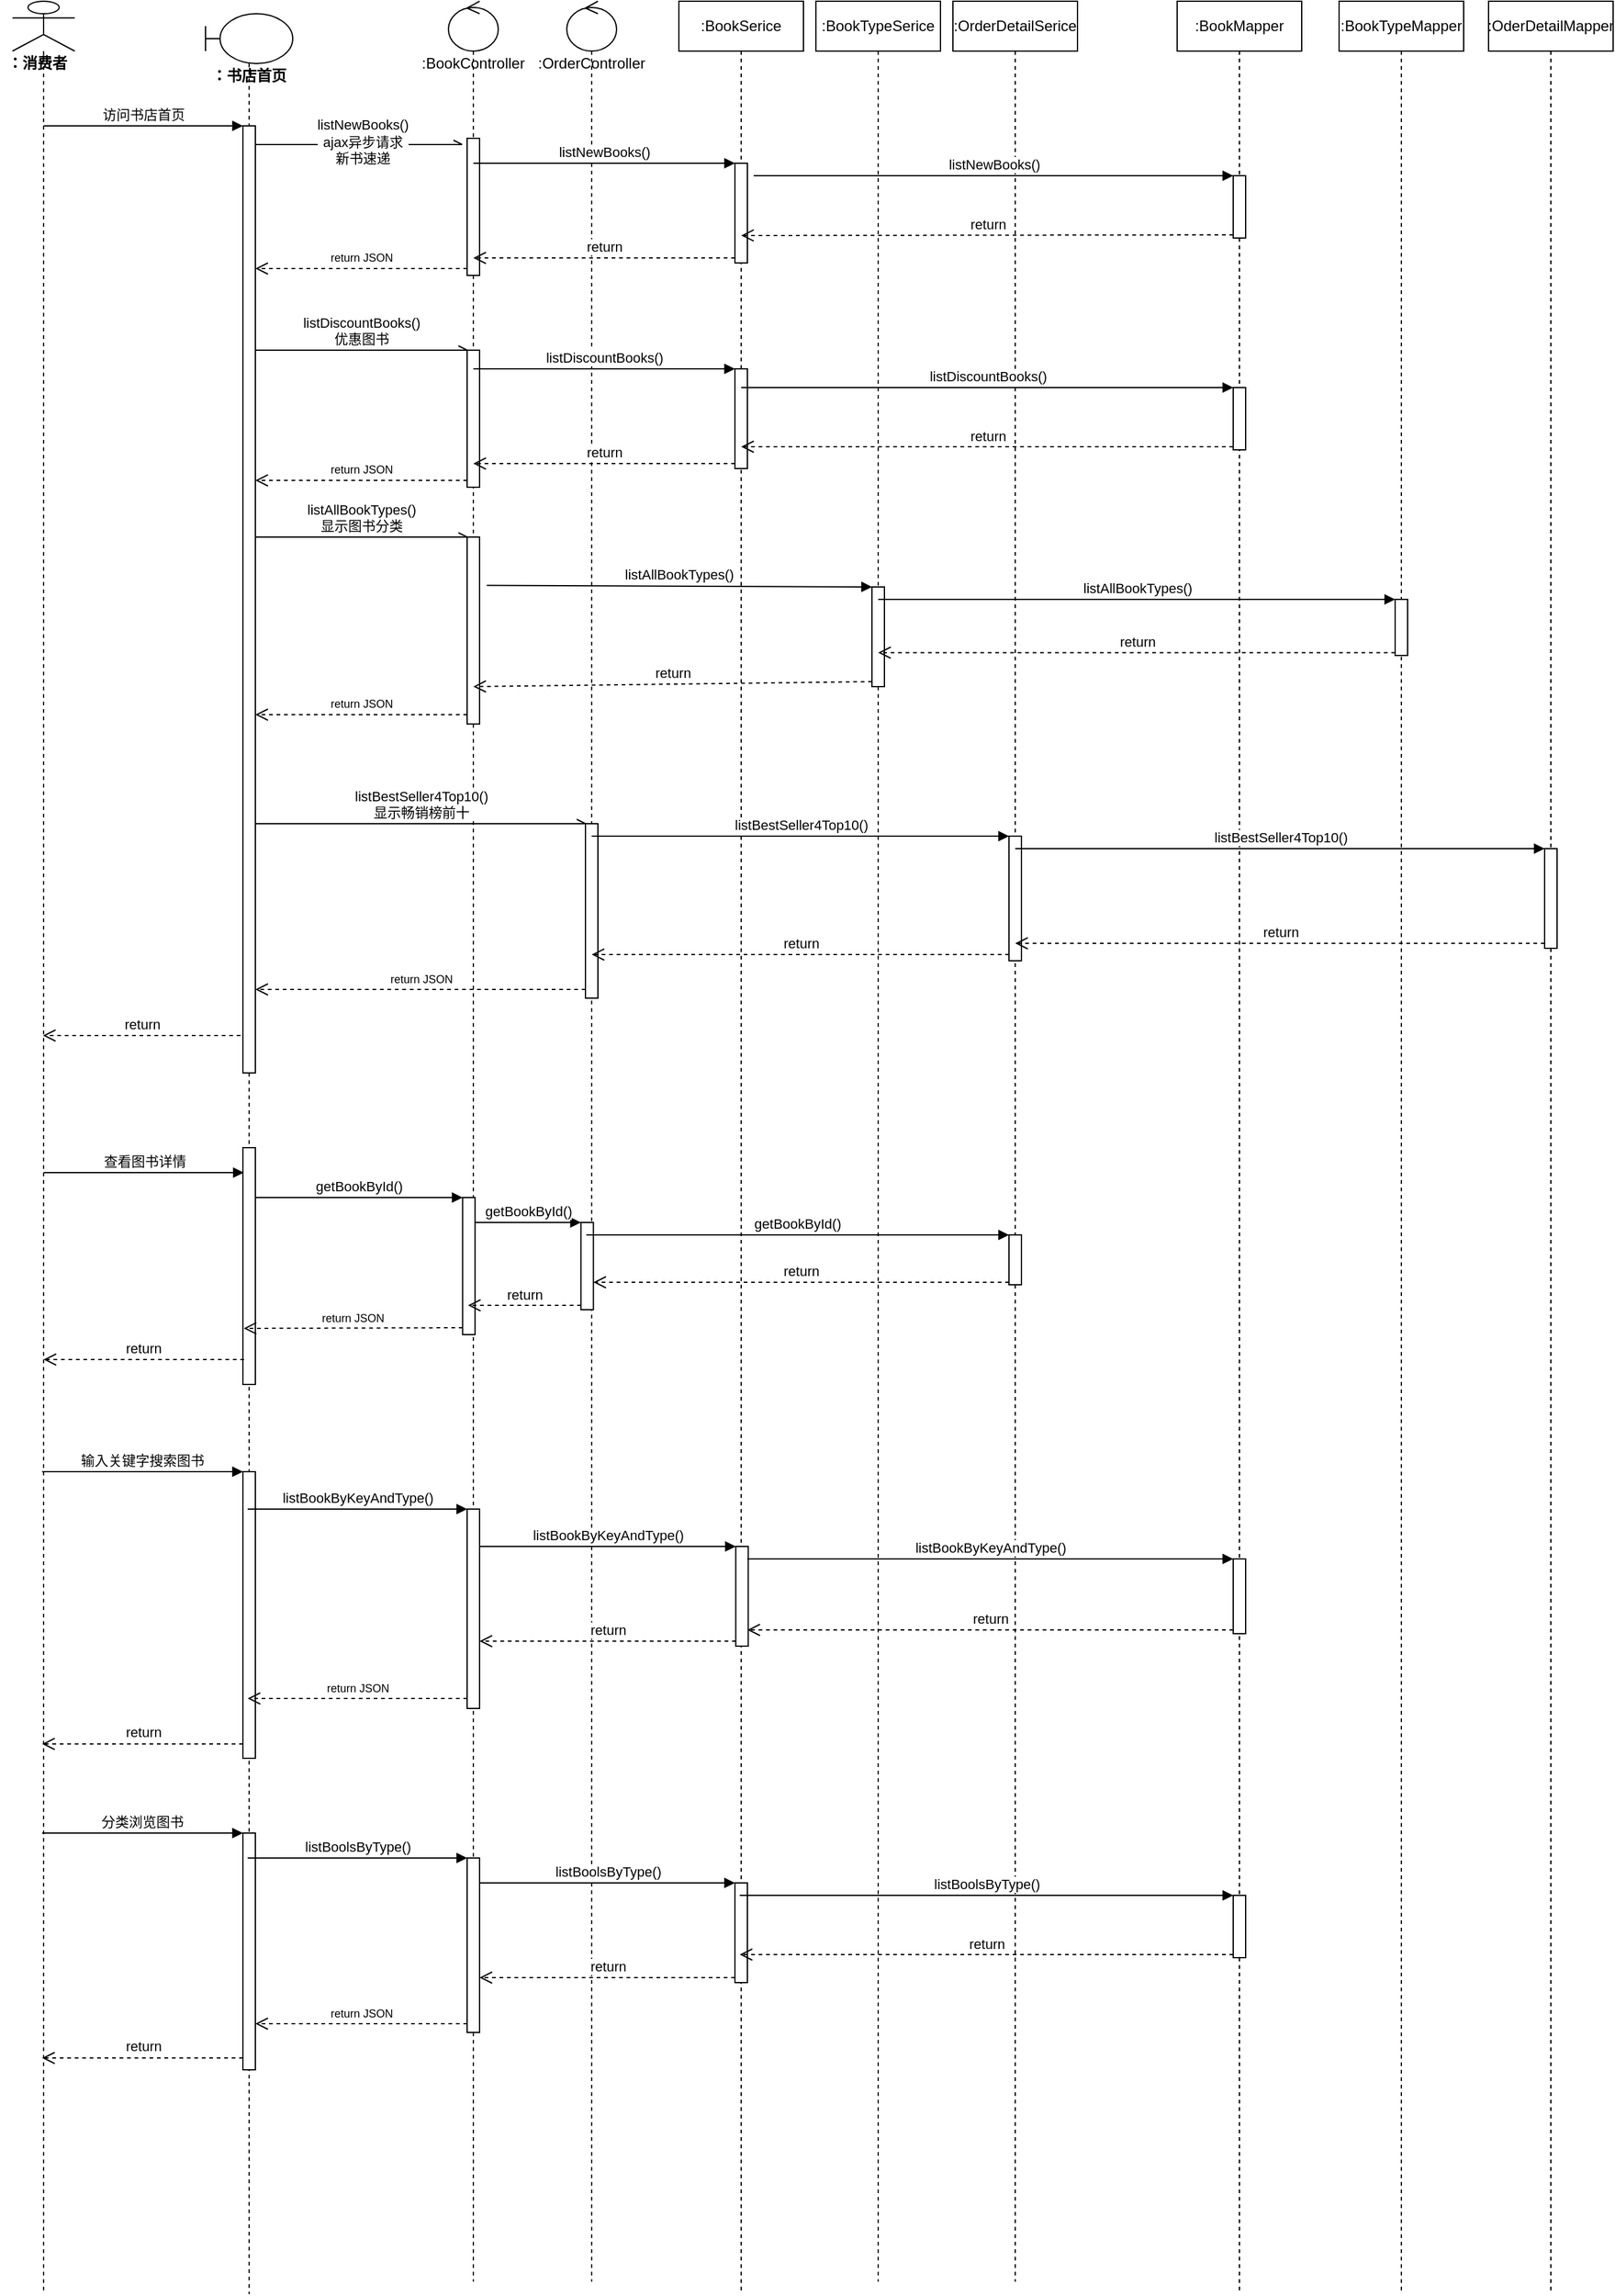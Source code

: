 <mxfile version="13.6.10" type="github">
  <diagram id="ocLCJiYPgY4BP7__raCj" name="第 1 页">
    <mxGraphModel dx="1447" dy="722" grid="1" gridSize="10" guides="1" tooltips="1" connect="1" arrows="1" fold="1" page="1" pageScale="1" pageWidth="3300" pageHeight="4681" math="0" shadow="0">
      <root>
        <mxCell id="0" />
        <mxCell id="1" parent="0" />
        <mxCell id="nMcUa5dH0N92FLe-l6Bn-1" value="" style="shape=umlLifeline;participant=umlActor;perimeter=lifelinePerimeter;whiteSpace=wrap;html=1;container=1;collapsible=0;recursiveResize=0;verticalAlign=top;spacingTop=36;outlineConnect=0;" vertex="1" parent="1">
          <mxGeometry x="75" y="80" width="50" height="1840" as="geometry" />
        </mxCell>
        <mxCell id="nMcUa5dH0N92FLe-l6Bn-2" value="&lt;b&gt;：消费者&lt;/b&gt;" style="text;html=1;strokeColor=none;fillColor=none;align=center;verticalAlign=middle;whiteSpace=wrap;rounded=0;" vertex="1" parent="nMcUa5dH0N92FLe-l6Bn-1">
          <mxGeometry x="-10" y="40" width="60" height="20" as="geometry" />
        </mxCell>
        <mxCell id="nMcUa5dH0N92FLe-l6Bn-3" value="&lt;span&gt;：书店首页&lt;/span&gt;" style="shape=umlLifeline;participant=umlBoundary;perimeter=lifelinePerimeter;whiteSpace=wrap;html=1;container=1;collapsible=0;recursiveResize=0;verticalAlign=top;spacingTop=36;outlineConnect=0;fontStyle=1" vertex="1" parent="1">
          <mxGeometry x="230" y="90" width="70" height="1830" as="geometry" />
        </mxCell>
        <mxCell id="nMcUa5dH0N92FLe-l6Bn-4" value="" style="html=1;points=[];perimeter=orthogonalPerimeter;" vertex="1" parent="nMcUa5dH0N92FLe-l6Bn-3">
          <mxGeometry x="30" y="90" width="10" height="760" as="geometry" />
        </mxCell>
        <mxCell id="nMcUa5dH0N92FLe-l6Bn-5" value="" style="html=1;points=[];perimeter=orthogonalPerimeter;" vertex="1" parent="nMcUa5dH0N92FLe-l6Bn-3">
          <mxGeometry x="30" y="910" width="10" height="190" as="geometry" />
        </mxCell>
        <mxCell id="nMcUa5dH0N92FLe-l6Bn-6" value="" style="html=1;points=[];perimeter=orthogonalPerimeter;" vertex="1" parent="nMcUa5dH0N92FLe-l6Bn-3">
          <mxGeometry x="30" y="1170" width="10" height="230" as="geometry" />
        </mxCell>
        <mxCell id="nMcUa5dH0N92FLe-l6Bn-7" value="" style="html=1;points=[];perimeter=orthogonalPerimeter;" vertex="1" parent="nMcUa5dH0N92FLe-l6Bn-3">
          <mxGeometry x="30" y="1460" width="10" height="190" as="geometry" />
        </mxCell>
        <mxCell id="nMcUa5dH0N92FLe-l6Bn-8" value=":BookController" style="shape=umlLifeline;participant=umlControl;perimeter=lifelinePerimeter;whiteSpace=wrap;html=1;container=1;collapsible=0;recursiveResize=0;verticalAlign=top;spacingTop=36;outlineConnect=0;" vertex="1" parent="1">
          <mxGeometry x="425" y="80" width="40" height="1830" as="geometry" />
        </mxCell>
        <mxCell id="nMcUa5dH0N92FLe-l6Bn-9" value="" style="html=1;points=[];perimeter=orthogonalPerimeter;" vertex="1" parent="nMcUa5dH0N92FLe-l6Bn-8">
          <mxGeometry x="15" y="110" width="10" height="110" as="geometry" />
        </mxCell>
        <mxCell id="nMcUa5dH0N92FLe-l6Bn-10" value="" style="html=1;points=[];perimeter=orthogonalPerimeter;" vertex="1" parent="nMcUa5dH0N92FLe-l6Bn-8">
          <mxGeometry x="15" y="280" width="10" height="110" as="geometry" />
        </mxCell>
        <mxCell id="nMcUa5dH0N92FLe-l6Bn-11" value="" style="html=1;points=[];perimeter=orthogonalPerimeter;" vertex="1" parent="nMcUa5dH0N92FLe-l6Bn-8">
          <mxGeometry x="15" y="430" width="10" height="150" as="geometry" />
        </mxCell>
        <mxCell id="nMcUa5dH0N92FLe-l6Bn-12" value="" style="html=1;points=[];perimeter=orthogonalPerimeter;" vertex="1" parent="nMcUa5dH0N92FLe-l6Bn-8">
          <mxGeometry x="11.36" y="960" width="10" height="110" as="geometry" />
        </mxCell>
        <mxCell id="nMcUa5dH0N92FLe-l6Bn-13" value="" style="html=1;points=[];perimeter=orthogonalPerimeter;" vertex="1" parent="nMcUa5dH0N92FLe-l6Bn-8">
          <mxGeometry x="15" y="1210" width="10" height="160" as="geometry" />
        </mxCell>
        <mxCell id="nMcUa5dH0N92FLe-l6Bn-14" value="" style="html=1;points=[];perimeter=orthogonalPerimeter;" vertex="1" parent="nMcUa5dH0N92FLe-l6Bn-8">
          <mxGeometry x="15" y="1490" width="10" height="140" as="geometry" />
        </mxCell>
        <mxCell id="nMcUa5dH0N92FLe-l6Bn-15" value="访问书店首页" style="html=1;verticalAlign=bottom;endArrow=block;entryX=0;entryY=0;" edge="1" parent="1" source="nMcUa5dH0N92FLe-l6Bn-1" target="nMcUa5dH0N92FLe-l6Bn-4">
          <mxGeometry relative="1" as="geometry">
            <mxPoint x="120" y="170" as="sourcePoint" />
          </mxGeometry>
        </mxCell>
        <mxCell id="nMcUa5dH0N92FLe-l6Bn-16" value="return" style="html=1;verticalAlign=bottom;endArrow=open;dashed=1;endSize=8;exitX=-0.2;exitY=0.962;exitDx=0;exitDy=0;exitPerimeter=0;" edge="1" parent="1">
          <mxGeometry relative="1" as="geometry">
            <mxPoint x="99.5" y="910" as="targetPoint" />
            <mxPoint x="258" y="910" as="sourcePoint" />
          </mxGeometry>
        </mxCell>
        <mxCell id="nMcUa5dH0N92FLe-l6Bn-17" value=":OrderController" style="shape=umlLifeline;participant=umlControl;perimeter=lifelinePerimeter;whiteSpace=wrap;html=1;container=1;collapsible=0;recursiveResize=0;verticalAlign=top;spacingTop=36;outlineConnect=0;" vertex="1" parent="1">
          <mxGeometry x="520" y="80" width="40" height="1830" as="geometry" />
        </mxCell>
        <mxCell id="nMcUa5dH0N92FLe-l6Bn-18" value="" style="html=1;points=[];perimeter=orthogonalPerimeter;" vertex="1" parent="nMcUa5dH0N92FLe-l6Bn-17">
          <mxGeometry x="15" y="660" width="10" height="140" as="geometry" />
        </mxCell>
        <mxCell id="nMcUa5dH0N92FLe-l6Bn-19" value="" style="html=1;points=[];perimeter=orthogonalPerimeter;" vertex="1" parent="nMcUa5dH0N92FLe-l6Bn-17">
          <mxGeometry x="11.36" y="980" width="10" height="70" as="geometry" />
        </mxCell>
        <mxCell id="nMcUa5dH0N92FLe-l6Bn-20" value="listNewBooks()&lt;br&gt;ajax异步请求&lt;br&gt;新书速递" style="html=1;verticalAlign=bottom;endArrow=openAsync;endFill=0;" edge="1" parent="1">
          <mxGeometry x="0.037" y="-20" relative="1" as="geometry">
            <mxPoint x="270" y="195" as="sourcePoint" />
            <mxPoint x="436" y="195" as="targetPoint" />
            <mxPoint as="offset" />
          </mxGeometry>
        </mxCell>
        <mxCell id="nMcUa5dH0N92FLe-l6Bn-21" value="&lt;span style=&quot;font-size: 9px&quot;&gt;return JSON&lt;/span&gt;" style="html=1;verticalAlign=bottom;endArrow=open;dashed=1;endSize=8;exitX=0;exitY=0.95;" edge="1" parent="1" source="nMcUa5dH0N92FLe-l6Bn-9" target="nMcUa5dH0N92FLe-l6Bn-4">
          <mxGeometry relative="1" as="geometry">
            <mxPoint x="270" y="266" as="targetPoint" />
          </mxGeometry>
        </mxCell>
        <mxCell id="nMcUa5dH0N92FLe-l6Bn-22" value="listDiscountBooks()&lt;br&gt;优惠图书" style="html=1;verticalAlign=bottom;endArrow=openAsync;entryX=0;entryY=0;endFill=0;" edge="1" parent="1" source="nMcUa5dH0N92FLe-l6Bn-4" target="nMcUa5dH0N92FLe-l6Bn-10">
          <mxGeometry relative="1" as="geometry">
            <mxPoint x="270" y="333" as="sourcePoint" />
          </mxGeometry>
        </mxCell>
        <mxCell id="nMcUa5dH0N92FLe-l6Bn-23" value="&lt;span style=&quot;font-size: 9px&quot;&gt;return JSON&lt;/span&gt;" style="html=1;verticalAlign=bottom;endArrow=open;dashed=1;endSize=8;exitX=0;exitY=0.95;" edge="1" parent="1" source="nMcUa5dH0N92FLe-l6Bn-10" target="nMcUa5dH0N92FLe-l6Bn-4">
          <mxGeometry relative="1" as="geometry">
            <mxPoint x="270" y="409" as="targetPoint" />
          </mxGeometry>
        </mxCell>
        <mxCell id="nMcUa5dH0N92FLe-l6Bn-24" value="listAllBookTypes()&lt;br&gt;显示图书分类" style="html=1;verticalAlign=bottom;endArrow=openAsync;entryX=0;entryY=0;endFill=0;" edge="1" parent="1" source="nMcUa5dH0N92FLe-l6Bn-4" target="nMcUa5dH0N92FLe-l6Bn-11">
          <mxGeometry relative="1" as="geometry">
            <mxPoint x="270" y="470" as="sourcePoint" />
          </mxGeometry>
        </mxCell>
        <mxCell id="nMcUa5dH0N92FLe-l6Bn-25" value="&lt;font style=&quot;font-size: 9px&quot;&gt;return JSON&lt;br&gt;&lt;/font&gt;" style="html=1;verticalAlign=bottom;endArrow=open;dashed=1;endSize=8;exitX=0;exitY=0.95;" edge="1" parent="1" source="nMcUa5dH0N92FLe-l6Bn-11" target="nMcUa5dH0N92FLe-l6Bn-4">
          <mxGeometry relative="1" as="geometry">
            <mxPoint x="270" y="546" as="targetPoint" />
          </mxGeometry>
        </mxCell>
        <mxCell id="nMcUa5dH0N92FLe-l6Bn-26" value="listBestSeller4Top10()&lt;br&gt;显示畅销榜前十" style="html=1;verticalAlign=bottom;endArrow=openAsync;entryX=0;entryY=0;endFill=0;" edge="1" parent="1" source="nMcUa5dH0N92FLe-l6Bn-4" target="nMcUa5dH0N92FLe-l6Bn-18">
          <mxGeometry relative="1" as="geometry">
            <mxPoint x="273" y="600" as="sourcePoint" />
          </mxGeometry>
        </mxCell>
        <mxCell id="nMcUa5dH0N92FLe-l6Bn-27" value="&lt;span style=&quot;font-size: 9px&quot;&gt;return JSON&lt;/span&gt;" style="html=1;verticalAlign=bottom;endArrow=open;dashed=1;endSize=8;exitX=0;exitY=0.95;" edge="1" parent="1" source="nMcUa5dH0N92FLe-l6Bn-18" target="nMcUa5dH0N92FLe-l6Bn-4">
          <mxGeometry relative="1" as="geometry">
            <mxPoint x="270" y="676" as="targetPoint" />
          </mxGeometry>
        </mxCell>
        <mxCell id="nMcUa5dH0N92FLe-l6Bn-28" value="查看图书详情" style="html=1;verticalAlign=bottom;endArrow=block;entryX=0;entryY=0;" edge="1" parent="1">
          <mxGeometry relative="1" as="geometry">
            <mxPoint x="100.004" y="1020" as="sourcePoint" />
            <mxPoint x="260.68" y="1020" as="targetPoint" />
          </mxGeometry>
        </mxCell>
        <mxCell id="nMcUa5dH0N92FLe-l6Bn-29" value="return" style="html=1;verticalAlign=bottom;endArrow=open;dashed=1;endSize=8;exitX=0;exitY=0.95;" edge="1" parent="1">
          <mxGeometry relative="1" as="geometry">
            <mxPoint x="100.001" y="1170" as="targetPoint" />
            <mxPoint x="260.93" y="1170" as="sourcePoint" />
          </mxGeometry>
        </mxCell>
        <mxCell id="nMcUa5dH0N92FLe-l6Bn-30" value="getBookById()" style="html=1;verticalAlign=bottom;endArrow=block;entryX=0;entryY=0;" edge="1" parent="1" source="nMcUa5dH0N92FLe-l6Bn-5" target="nMcUa5dH0N92FLe-l6Bn-12">
          <mxGeometry relative="1" as="geometry">
            <mxPoint x="266.36" y="1050.0" as="sourcePoint" />
          </mxGeometry>
        </mxCell>
        <mxCell id="nMcUa5dH0N92FLe-l6Bn-31" value="&lt;span style=&quot;font-size: 9px&quot;&gt;return JSON&lt;/span&gt;" style="html=1;verticalAlign=bottom;endArrow=open;dashed=1;endSize=8;exitX=0;exitY=0.95;" edge="1" parent="1" source="nMcUa5dH0N92FLe-l6Bn-12">
          <mxGeometry relative="1" as="geometry">
            <mxPoint x="260.684" y="1145" as="targetPoint" />
          </mxGeometry>
        </mxCell>
        <mxCell id="nMcUa5dH0N92FLe-l6Bn-32" value="输入关键字搜索图书" style="html=1;verticalAlign=bottom;endArrow=block;entryX=0;entryY=0;" edge="1" parent="1" target="nMcUa5dH0N92FLe-l6Bn-6">
          <mxGeometry relative="1" as="geometry">
            <mxPoint x="98.833" y="1260" as="sourcePoint" />
          </mxGeometry>
        </mxCell>
        <mxCell id="nMcUa5dH0N92FLe-l6Bn-33" value="return" style="html=1;verticalAlign=bottom;endArrow=open;dashed=1;endSize=8;exitX=0;exitY=0.95;" edge="1" parent="1" source="nMcUa5dH0N92FLe-l6Bn-6">
          <mxGeometry relative="1" as="geometry">
            <mxPoint x="98.833" y="1478.5" as="targetPoint" />
          </mxGeometry>
        </mxCell>
        <mxCell id="nMcUa5dH0N92FLe-l6Bn-34" value="&lt;span style=&quot;font-size: 9px&quot;&gt;return JSON&lt;/span&gt;" style="html=1;verticalAlign=bottom;endArrow=open;dashed=1;endSize=8;exitX=0;exitY=0.95;" edge="1" parent="1" source="nMcUa5dH0N92FLe-l6Bn-13">
          <mxGeometry relative="1" as="geometry">
            <mxPoint x="263.833" y="1442" as="targetPoint" />
          </mxGeometry>
        </mxCell>
        <mxCell id="nMcUa5dH0N92FLe-l6Bn-35" value="listBookByKeyAndType()" style="html=1;verticalAlign=bottom;endArrow=block;entryX=0;entryY=0;" edge="1" parent="1" target="nMcUa5dH0N92FLe-l6Bn-13">
          <mxGeometry relative="1" as="geometry">
            <mxPoint x="263.833" y="1290" as="sourcePoint" />
          </mxGeometry>
        </mxCell>
        <mxCell id="nMcUa5dH0N92FLe-l6Bn-36" value="分类浏览图书" style="html=1;verticalAlign=bottom;endArrow=block;entryX=0;entryY=0;" edge="1" parent="1" target="nMcUa5dH0N92FLe-l6Bn-7">
          <mxGeometry relative="1" as="geometry">
            <mxPoint x="98.833" y="1550.0" as="sourcePoint" />
          </mxGeometry>
        </mxCell>
        <mxCell id="nMcUa5dH0N92FLe-l6Bn-37" value="return" style="html=1;verticalAlign=bottom;endArrow=open;dashed=1;endSize=8;exitX=0;exitY=0.95;" edge="1" parent="1" source="nMcUa5dH0N92FLe-l6Bn-7">
          <mxGeometry relative="1" as="geometry">
            <mxPoint x="98.833" y="1730.5" as="targetPoint" />
          </mxGeometry>
        </mxCell>
        <mxCell id="nMcUa5dH0N92FLe-l6Bn-38" value="listBoolsByType()" style="html=1;verticalAlign=bottom;endArrow=block;entryX=0;entryY=0;" edge="1" parent="1" target="nMcUa5dH0N92FLe-l6Bn-14">
          <mxGeometry relative="1" as="geometry">
            <mxPoint x="263.833" y="1570" as="sourcePoint" />
          </mxGeometry>
        </mxCell>
        <mxCell id="nMcUa5dH0N92FLe-l6Bn-39" value="&lt;span style=&quot;font-size: 9px&quot;&gt;return JSON&lt;/span&gt;" style="html=1;verticalAlign=bottom;endArrow=open;dashed=1;endSize=8;exitX=0;exitY=0.95;" edge="1" parent="1" source="nMcUa5dH0N92FLe-l6Bn-14" target="nMcUa5dH0N92FLe-l6Bn-7">
          <mxGeometry relative="1" as="geometry">
            <mxPoint x="370" y="1646" as="targetPoint" />
          </mxGeometry>
        </mxCell>
        <mxCell id="nMcUa5dH0N92FLe-l6Bn-40" value=":BookSerice" style="shape=umlLifeline;perimeter=lifelinePerimeter;whiteSpace=wrap;html=1;container=1;collapsible=0;recursiveResize=0;outlineConnect=0;" vertex="1" parent="1">
          <mxGeometry x="610" y="80" width="100" height="1840" as="geometry" />
        </mxCell>
        <mxCell id="nMcUa5dH0N92FLe-l6Bn-41" value="" style="html=1;points=[];perimeter=orthogonalPerimeter;" vertex="1" parent="nMcUa5dH0N92FLe-l6Bn-40">
          <mxGeometry x="45" y="130" width="10" height="80" as="geometry" />
        </mxCell>
        <mxCell id="nMcUa5dH0N92FLe-l6Bn-42" value="" style="html=1;points=[];perimeter=orthogonalPerimeter;" vertex="1" parent="nMcUa5dH0N92FLe-l6Bn-40">
          <mxGeometry x="45" y="295" width="10" height="80" as="geometry" />
        </mxCell>
        <mxCell id="nMcUa5dH0N92FLe-l6Bn-43" value="" style="html=1;points=[];perimeter=orthogonalPerimeter;" vertex="1" parent="nMcUa5dH0N92FLe-l6Bn-40">
          <mxGeometry x="45.68" y="1240" width="10" height="80" as="geometry" />
        </mxCell>
        <mxCell id="nMcUa5dH0N92FLe-l6Bn-44" value="" style="html=1;points=[];perimeter=orthogonalPerimeter;" vertex="1" parent="nMcUa5dH0N92FLe-l6Bn-40">
          <mxGeometry x="45" y="1510" width="10" height="80" as="geometry" />
        </mxCell>
        <mxCell id="nMcUa5dH0N92FLe-l6Bn-45" value=":BookTypeSerice" style="shape=umlLifeline;perimeter=lifelinePerimeter;whiteSpace=wrap;html=1;container=1;collapsible=0;recursiveResize=0;outlineConnect=0;" vertex="1" parent="1">
          <mxGeometry x="720" y="80" width="100" height="1830" as="geometry" />
        </mxCell>
        <mxCell id="nMcUa5dH0N92FLe-l6Bn-46" value="" style="html=1;points=[];perimeter=orthogonalPerimeter;" vertex="1" parent="nMcUa5dH0N92FLe-l6Bn-45">
          <mxGeometry x="45" y="470" width="10" height="80" as="geometry" />
        </mxCell>
        <mxCell id="nMcUa5dH0N92FLe-l6Bn-47" value=":BookMapper" style="shape=umlLifeline;perimeter=lifelinePerimeter;whiteSpace=wrap;html=1;container=1;collapsible=0;recursiveResize=0;outlineConnect=0;" vertex="1" parent="1">
          <mxGeometry x="1010" y="80" width="100" height="1840" as="geometry" />
        </mxCell>
        <mxCell id="nMcUa5dH0N92FLe-l6Bn-48" value="" style="html=1;points=[];perimeter=orthogonalPerimeter;" vertex="1" parent="nMcUa5dH0N92FLe-l6Bn-47">
          <mxGeometry x="45" y="140" width="10" height="50" as="geometry" />
        </mxCell>
        <mxCell id="nMcUa5dH0N92FLe-l6Bn-49" value="" style="html=1;points=[];perimeter=orthogonalPerimeter;" vertex="1" parent="nMcUa5dH0N92FLe-l6Bn-47">
          <mxGeometry x="45" y="310" width="10" height="50" as="geometry" />
        </mxCell>
        <mxCell id="nMcUa5dH0N92FLe-l6Bn-50" value="" style="html=1;points=[];perimeter=orthogonalPerimeter;" vertex="1" parent="nMcUa5dH0N92FLe-l6Bn-47">
          <mxGeometry x="45" y="1250" width="10" height="60" as="geometry" />
        </mxCell>
        <mxCell id="nMcUa5dH0N92FLe-l6Bn-51" value="" style="html=1;points=[];perimeter=orthogonalPerimeter;" vertex="1" parent="nMcUa5dH0N92FLe-l6Bn-47">
          <mxGeometry x="45" y="1520" width="10" height="50" as="geometry" />
        </mxCell>
        <mxCell id="nMcUa5dH0N92FLe-l6Bn-52" value=":BookTypeMapper" style="shape=umlLifeline;perimeter=lifelinePerimeter;whiteSpace=wrap;html=1;container=1;collapsible=0;recursiveResize=0;outlineConnect=0;" vertex="1" parent="1">
          <mxGeometry x="1140" y="80" width="100" height="1840" as="geometry" />
        </mxCell>
        <mxCell id="nMcUa5dH0N92FLe-l6Bn-53" value="" style="html=1;points=[];perimeter=orthogonalPerimeter;" vertex="1" parent="nMcUa5dH0N92FLe-l6Bn-52">
          <mxGeometry x="45" y="480" width="10" height="45" as="geometry" />
        </mxCell>
        <mxCell id="nMcUa5dH0N92FLe-l6Bn-54" value=":OderDetailMapper" style="shape=umlLifeline;perimeter=lifelinePerimeter;whiteSpace=wrap;html=1;container=1;collapsible=0;recursiveResize=0;outlineConnect=0;" vertex="1" parent="1">
          <mxGeometry x="1260" y="80" width="100" height="1840" as="geometry" />
        </mxCell>
        <mxCell id="nMcUa5dH0N92FLe-l6Bn-55" value="" style="html=1;points=[];perimeter=orthogonalPerimeter;" vertex="1" parent="nMcUa5dH0N92FLe-l6Bn-54">
          <mxGeometry x="45" y="680" width="10" height="80" as="geometry" />
        </mxCell>
        <mxCell id="nMcUa5dH0N92FLe-l6Bn-56" value=":OrderDetailSerice" style="shape=umlLifeline;perimeter=lifelinePerimeter;whiteSpace=wrap;html=1;container=1;collapsible=0;recursiveResize=0;outlineConnect=0;" vertex="1" parent="1">
          <mxGeometry x="830" y="80" width="100" height="1830" as="geometry" />
        </mxCell>
        <mxCell id="nMcUa5dH0N92FLe-l6Bn-57" value="" style="html=1;points=[];perimeter=orthogonalPerimeter;" vertex="1" parent="nMcUa5dH0N92FLe-l6Bn-56">
          <mxGeometry x="45" y="670" width="10" height="100" as="geometry" />
        </mxCell>
        <mxCell id="nMcUa5dH0N92FLe-l6Bn-58" value="" style="html=1;points=[];perimeter=orthogonalPerimeter;" vertex="1" parent="nMcUa5dH0N92FLe-l6Bn-56">
          <mxGeometry x="45" y="990" width="10" height="40" as="geometry" />
        </mxCell>
        <mxCell id="nMcUa5dH0N92FLe-l6Bn-59" value="listNewBooks()" style="html=1;verticalAlign=bottom;endArrow=block;entryX=0;entryY=0;" edge="1" parent="1" source="nMcUa5dH0N92FLe-l6Bn-8" target="nMcUa5dH0N92FLe-l6Bn-41">
          <mxGeometry relative="1" as="geometry">
            <mxPoint x="585" y="210" as="sourcePoint" />
          </mxGeometry>
        </mxCell>
        <mxCell id="nMcUa5dH0N92FLe-l6Bn-60" value="return" style="html=1;verticalAlign=bottom;endArrow=open;dashed=1;endSize=8;exitX=0;exitY=0.95;" edge="1" parent="1" source="nMcUa5dH0N92FLe-l6Bn-41" target="nMcUa5dH0N92FLe-l6Bn-8">
          <mxGeometry relative="1" as="geometry">
            <mxPoint x="585" y="286" as="targetPoint" />
          </mxGeometry>
        </mxCell>
        <mxCell id="nMcUa5dH0N92FLe-l6Bn-61" value="return" style="html=1;verticalAlign=bottom;endArrow=open;dashed=1;endSize=8;exitX=0;exitY=0.95;" edge="1" parent="1" source="nMcUa5dH0N92FLe-l6Bn-48">
          <mxGeometry relative="1" as="geometry">
            <mxPoint x="660" y="268" as="targetPoint" />
          </mxGeometry>
        </mxCell>
        <mxCell id="nMcUa5dH0N92FLe-l6Bn-62" value="listNewBooks()" style="html=1;verticalAlign=bottom;endArrow=block;entryX=0;entryY=0;" edge="1" parent="1" target="nMcUa5dH0N92FLe-l6Bn-48">
          <mxGeometry relative="1" as="geometry">
            <mxPoint x="670" y="220" as="sourcePoint" />
          </mxGeometry>
        </mxCell>
        <mxCell id="nMcUa5dH0N92FLe-l6Bn-63" value="listDiscountBooks()" style="html=1;verticalAlign=bottom;endArrow=block;entryX=0;entryY=0;" edge="1" parent="1" source="nMcUa5dH0N92FLe-l6Bn-8" target="nMcUa5dH0N92FLe-l6Bn-42">
          <mxGeometry relative="1" as="geometry">
            <mxPoint x="585" y="375" as="sourcePoint" />
          </mxGeometry>
        </mxCell>
        <mxCell id="nMcUa5dH0N92FLe-l6Bn-64" value="return" style="html=1;verticalAlign=bottom;endArrow=open;dashed=1;endSize=8;exitX=0;exitY=0.95;" edge="1" parent="1" source="nMcUa5dH0N92FLe-l6Bn-42" target="nMcUa5dH0N92FLe-l6Bn-8">
          <mxGeometry relative="1" as="geometry">
            <mxPoint x="585" y="451" as="targetPoint" />
          </mxGeometry>
        </mxCell>
        <mxCell id="nMcUa5dH0N92FLe-l6Bn-65" value="listDiscountBooks()" style="html=1;verticalAlign=bottom;endArrow=block;entryX=0;entryY=0;" edge="1" parent="1" source="nMcUa5dH0N92FLe-l6Bn-40" target="nMcUa5dH0N92FLe-l6Bn-49">
          <mxGeometry relative="1" as="geometry">
            <mxPoint x="985" y="360" as="sourcePoint" />
          </mxGeometry>
        </mxCell>
        <mxCell id="nMcUa5dH0N92FLe-l6Bn-66" value="return" style="html=1;verticalAlign=bottom;endArrow=open;dashed=1;endSize=8;exitX=0;exitY=0.95;" edge="1" parent="1" source="nMcUa5dH0N92FLe-l6Bn-49" target="nMcUa5dH0N92FLe-l6Bn-40">
          <mxGeometry relative="1" as="geometry">
            <mxPoint x="985" y="436" as="targetPoint" />
          </mxGeometry>
        </mxCell>
        <mxCell id="nMcUa5dH0N92FLe-l6Bn-67" value="listAllBookTypes()" style="html=1;verticalAlign=bottom;endArrow=block;entryX=0;entryY=0;exitX=1.571;exitY=0.258;exitDx=0;exitDy=0;exitPerimeter=0;" edge="1" parent="1" source="nMcUa5dH0N92FLe-l6Bn-11" target="nMcUa5dH0N92FLe-l6Bn-46">
          <mxGeometry relative="1" as="geometry">
            <mxPoint x="460" y="545" as="sourcePoint" />
          </mxGeometry>
        </mxCell>
        <mxCell id="nMcUa5dH0N92FLe-l6Bn-68" value="return" style="html=1;verticalAlign=bottom;endArrow=open;dashed=1;endSize=8;exitX=0;exitY=0.95;" edge="1" parent="1" source="nMcUa5dH0N92FLe-l6Bn-46">
          <mxGeometry relative="1" as="geometry">
            <mxPoint x="445" y="630" as="targetPoint" />
          </mxGeometry>
        </mxCell>
        <mxCell id="nMcUa5dH0N92FLe-l6Bn-69" value="listAllBookTypes()" style="html=1;verticalAlign=bottom;endArrow=block;entryX=0;entryY=0;" edge="1" parent="1" source="nMcUa5dH0N92FLe-l6Bn-45" target="nMcUa5dH0N92FLe-l6Bn-53">
          <mxGeometry relative="1" as="geometry">
            <mxPoint x="985" y="545" as="sourcePoint" />
          </mxGeometry>
        </mxCell>
        <mxCell id="nMcUa5dH0N92FLe-l6Bn-70" value="return" style="html=1;verticalAlign=bottom;endArrow=open;dashed=1;endSize=8;exitX=0;exitY=0.95;" edge="1" parent="1" source="nMcUa5dH0N92FLe-l6Bn-53" target="nMcUa5dH0N92FLe-l6Bn-45">
          <mxGeometry relative="1" as="geometry">
            <mxPoint x="985" y="621" as="targetPoint" />
          </mxGeometry>
        </mxCell>
        <mxCell id="nMcUa5dH0N92FLe-l6Bn-71" value="listBestSeller4Top10()" style="html=1;verticalAlign=bottom;endArrow=block;entryX=0;entryY=0;" edge="1" parent="1" source="nMcUa5dH0N92FLe-l6Bn-17" target="nMcUa5dH0N92FLe-l6Bn-57">
          <mxGeometry relative="1" as="geometry">
            <mxPoint x="805" y="770" as="sourcePoint" />
          </mxGeometry>
        </mxCell>
        <mxCell id="nMcUa5dH0N92FLe-l6Bn-72" value="return" style="html=1;verticalAlign=bottom;endArrow=open;dashed=1;endSize=8;exitX=0;exitY=0.95;" edge="1" parent="1" source="nMcUa5dH0N92FLe-l6Bn-57" target="nMcUa5dH0N92FLe-l6Bn-17">
          <mxGeometry relative="1" as="geometry">
            <mxPoint x="805" y="846" as="targetPoint" />
          </mxGeometry>
        </mxCell>
        <mxCell id="nMcUa5dH0N92FLe-l6Bn-73" value="listBestSeller4Top10()" style="html=1;verticalAlign=bottom;endArrow=block;entryX=0;entryY=0;" edge="1" parent="1" source="nMcUa5dH0N92FLe-l6Bn-56" target="nMcUa5dH0N92FLe-l6Bn-55">
          <mxGeometry relative="1" as="geometry">
            <mxPoint x="1110" y="760" as="sourcePoint" />
          </mxGeometry>
        </mxCell>
        <mxCell id="nMcUa5dH0N92FLe-l6Bn-74" value="return" style="html=1;verticalAlign=bottom;endArrow=open;dashed=1;endSize=8;exitX=0;exitY=0.95;" edge="1" parent="1" source="nMcUa5dH0N92FLe-l6Bn-55" target="nMcUa5dH0N92FLe-l6Bn-56">
          <mxGeometry relative="1" as="geometry">
            <mxPoint x="1110" y="836" as="targetPoint" />
          </mxGeometry>
        </mxCell>
        <mxCell id="nMcUa5dH0N92FLe-l6Bn-75" value="return" style="html=1;verticalAlign=bottom;endArrow=open;dashed=1;endSize=8;exitX=0;exitY=0.95;" edge="1" parent="1" source="nMcUa5dH0N92FLe-l6Bn-19">
          <mxGeometry relative="1" as="geometry">
            <mxPoint x="440.684" y="1126.5" as="targetPoint" />
          </mxGeometry>
        </mxCell>
        <mxCell id="nMcUa5dH0N92FLe-l6Bn-76" value="getBookById()" style="html=1;verticalAlign=bottom;endArrow=block;entryX=0;entryY=0;" edge="1" parent="1" source="nMcUa5dH0N92FLe-l6Bn-12" target="nMcUa5dH0N92FLe-l6Bn-19">
          <mxGeometry relative="1" as="geometry">
            <mxPoint x="461.36" y="1070" as="sourcePoint" />
          </mxGeometry>
        </mxCell>
        <mxCell id="nMcUa5dH0N92FLe-l6Bn-77" value="getBookById()" style="html=1;verticalAlign=bottom;endArrow=block;entryX=0;entryY=0;" edge="1" parent="1" target="nMcUa5dH0N92FLe-l6Bn-58">
          <mxGeometry relative="1" as="geometry">
            <mxPoint x="535.684" y="1070" as="sourcePoint" />
          </mxGeometry>
        </mxCell>
        <mxCell id="nMcUa5dH0N92FLe-l6Bn-78" value="return" style="html=1;verticalAlign=bottom;endArrow=open;dashed=1;endSize=8;exitX=0;exitY=0.95;" edge="1" parent="1" source="nMcUa5dH0N92FLe-l6Bn-58" target="nMcUa5dH0N92FLe-l6Bn-19">
          <mxGeometry relative="1" as="geometry">
            <mxPoint x="535.684" y="1146.0" as="targetPoint" />
          </mxGeometry>
        </mxCell>
        <mxCell id="nMcUa5dH0N92FLe-l6Bn-79" value="listBookByKeyAndType()" style="html=1;verticalAlign=bottom;endArrow=block;entryX=0;entryY=0;" edge="1" parent="1" target="nMcUa5dH0N92FLe-l6Bn-43">
          <mxGeometry relative="1" as="geometry">
            <mxPoint x="450.004" y="1320" as="sourcePoint" />
          </mxGeometry>
        </mxCell>
        <mxCell id="nMcUa5dH0N92FLe-l6Bn-80" value="return" style="html=1;verticalAlign=bottom;endArrow=open;dashed=1;endSize=8;exitX=0;exitY=0.95;" edge="1" parent="1" source="nMcUa5dH0N92FLe-l6Bn-43">
          <mxGeometry relative="1" as="geometry">
            <mxPoint x="450.004" y="1396" as="targetPoint" />
          </mxGeometry>
        </mxCell>
        <mxCell id="nMcUa5dH0N92FLe-l6Bn-81" value="listBookByKeyAndType()" style="html=1;verticalAlign=bottom;endArrow=block;entryX=0;entryY=0;" edge="1" parent="1" target="nMcUa5dH0N92FLe-l6Bn-50">
          <mxGeometry relative="1" as="geometry">
            <mxPoint x="665.004" y="1330" as="sourcePoint" />
          </mxGeometry>
        </mxCell>
        <mxCell id="nMcUa5dH0N92FLe-l6Bn-82" value="return" style="html=1;verticalAlign=bottom;endArrow=open;dashed=1;endSize=8;exitX=0;exitY=0.95;" edge="1" parent="1" source="nMcUa5dH0N92FLe-l6Bn-50">
          <mxGeometry relative="1" as="geometry">
            <mxPoint x="665.004" y="1387" as="targetPoint" />
          </mxGeometry>
        </mxCell>
        <mxCell id="nMcUa5dH0N92FLe-l6Bn-83" value="listBoolsByType()" style="html=1;verticalAlign=bottom;endArrow=block;entryX=0;entryY=0;" edge="1" parent="1" source="nMcUa5dH0N92FLe-l6Bn-14" target="nMcUa5dH0N92FLe-l6Bn-44">
          <mxGeometry relative="1" as="geometry">
            <mxPoint x="585" y="1590" as="sourcePoint" />
          </mxGeometry>
        </mxCell>
        <mxCell id="nMcUa5dH0N92FLe-l6Bn-84" value="return" style="html=1;verticalAlign=bottom;endArrow=open;dashed=1;endSize=8;exitX=0;exitY=0.95;" edge="1" parent="1" source="nMcUa5dH0N92FLe-l6Bn-44" target="nMcUa5dH0N92FLe-l6Bn-14">
          <mxGeometry relative="1" as="geometry">
            <mxPoint x="585" y="1666" as="targetPoint" />
          </mxGeometry>
        </mxCell>
        <mxCell id="nMcUa5dH0N92FLe-l6Bn-85" value="listBoolsByType()" style="html=1;verticalAlign=bottom;endArrow=block;entryX=0;entryY=0;" edge="1" parent="1" target="nMcUa5dH0N92FLe-l6Bn-51">
          <mxGeometry relative="1" as="geometry">
            <mxPoint x="658.833" y="1600" as="sourcePoint" />
          </mxGeometry>
        </mxCell>
        <mxCell id="nMcUa5dH0N92FLe-l6Bn-86" value="return" style="html=1;verticalAlign=bottom;endArrow=open;dashed=1;endSize=8;exitX=0;exitY=0.95;" edge="1" parent="1" source="nMcUa5dH0N92FLe-l6Bn-51">
          <mxGeometry relative="1" as="geometry">
            <mxPoint x="658.833" y="1647.5" as="targetPoint" />
          </mxGeometry>
        </mxCell>
      </root>
    </mxGraphModel>
  </diagram>
</mxfile>
